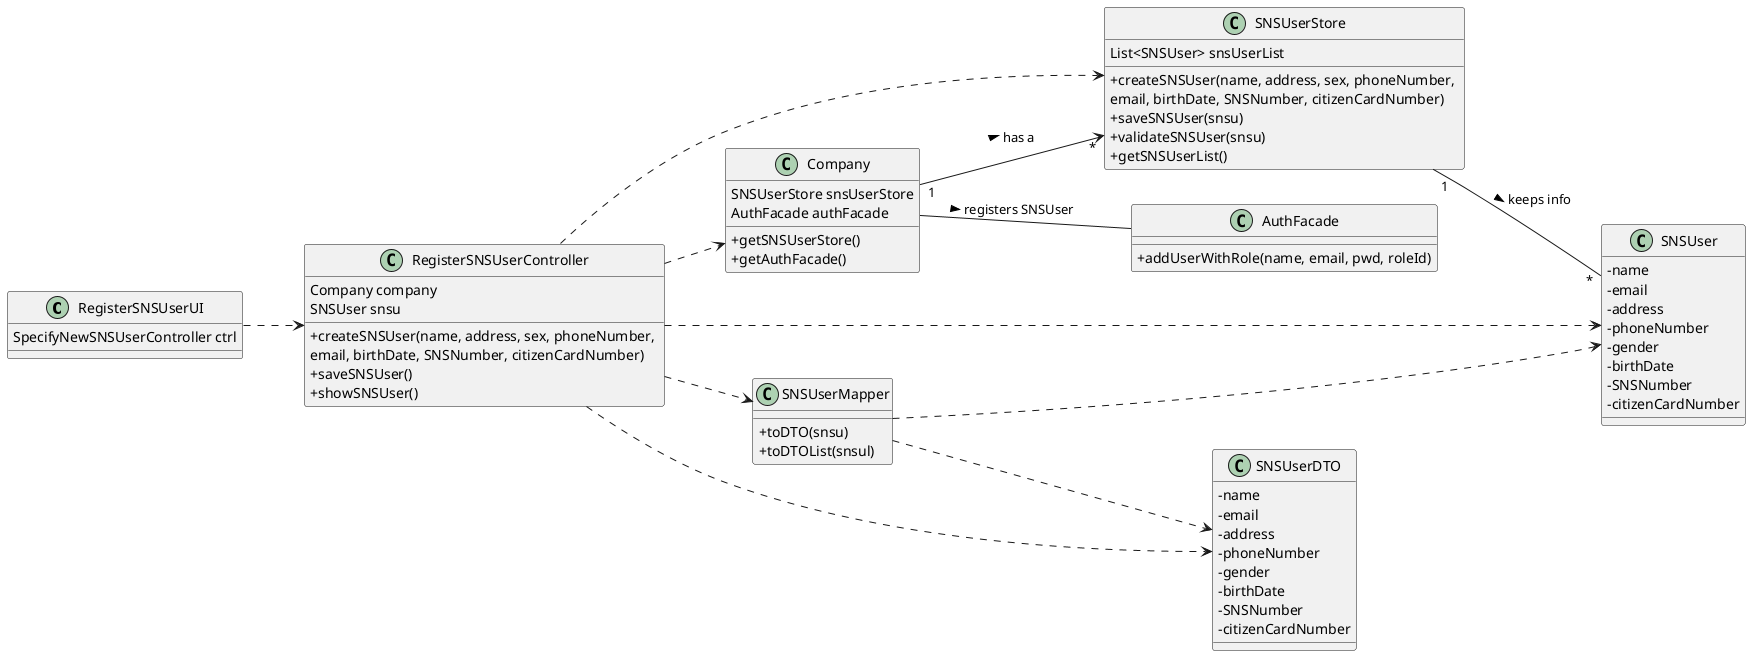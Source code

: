 @startuml
skinparam classAttributeIconSize 0
left to right direction

class RegisterSNSUserUI{
SpecifyNewSNSUserController ctrl
}
class RegisterSNSUserController{
 Company company
 SNSUser snsu
 +createSNSUser(name, address, sex, phoneNumber, \nemail, birthDate, SNSNumber, citizenCardNumber)
 +saveSNSUser()
 +showSNSUser()
}
class SNSUserStore{
List<SNSUser> snsUserList
+createSNSUser(name, address, sex, phoneNumber, \nemail, birthDate, SNSNumber, citizenCardNumber)
+saveSNSUser(snsu)
+validateSNSUser(snsu)
+getSNSUserList()

}
class Company{
 SNSUserStore snsUserStore
 AuthFacade authFacade
 +getSNSUserStore()
 +getAuthFacade()
}

class SNSUser{
 - name
 - email
 - address
 - phoneNumber
 - gender
 - birthDate
 - SNSNumber
 - citizenCardNumber
}

class AuthFacade{
 +addUserWithRole(name, email, pwd, roleId)
}

class SNSUserMapper{
 +toDTO(snsu)
 +toDTOList(snsul)
}

class SNSUserDTO{
   - name
   - email
   - address
   - phoneNumber
   - gender
   - birthDate
   - SNSNumber
   - citizenCardNumber
}


RegisterSNSUserUI ..> RegisterSNSUserController
Company "1"-->"*" SNSUserStore : has a >
SNSUserStore "1"--"*" SNSUser : keeps info >
RegisterSNSUserController ..> Company
RegisterSNSUserController ..> SNSUserStore
RegisterSNSUserController ..> SNSUser
Company -- AuthFacade : registers SNSUser >
RegisterSNSUserController ..> SNSUserMapper
RegisterSNSUserController ..> SNSUserDTO
SNSUserMapper ..> SNSUserDTO
SNSUserMapper ..> SNSUser

@enduml
